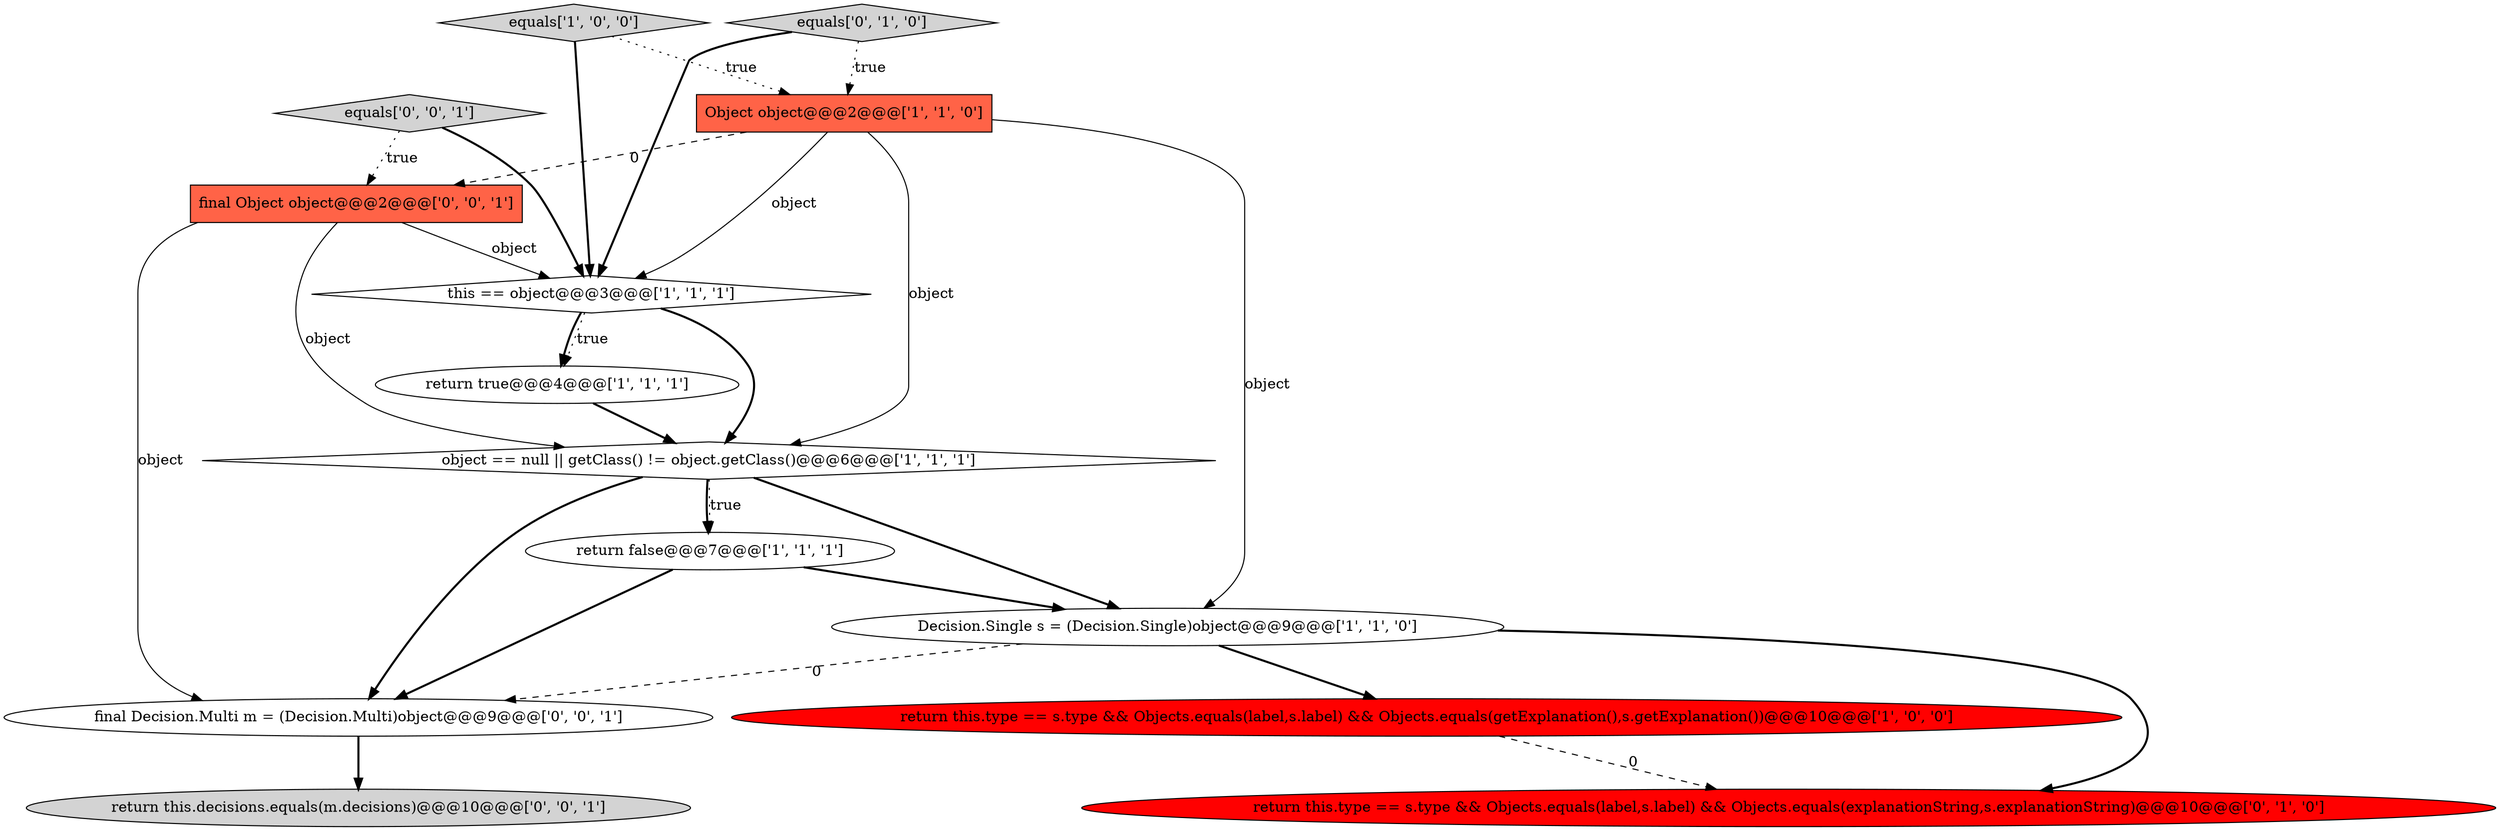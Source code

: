 digraph {
5 [style = filled, label = "equals['1', '0', '0']", fillcolor = lightgray, shape = diamond image = "AAA0AAABBB1BBB"];
2 [style = filled, label = "Decision.Single s = (Decision.Single)object@@@9@@@['1', '1', '0']", fillcolor = white, shape = ellipse image = "AAA0AAABBB1BBB"];
13 [style = filled, label = "return this.decisions.equals(m.decisions)@@@10@@@['0', '0', '1']", fillcolor = lightgray, shape = ellipse image = "AAA0AAABBB3BBB"];
3 [style = filled, label = "object == null || getClass() != object.getClass()@@@6@@@['1', '1', '1']", fillcolor = white, shape = diamond image = "AAA0AAABBB1BBB"];
0 [style = filled, label = "return false@@@7@@@['1', '1', '1']", fillcolor = white, shape = ellipse image = "AAA0AAABBB1BBB"];
6 [style = filled, label = "return true@@@4@@@['1', '1', '1']", fillcolor = white, shape = ellipse image = "AAA0AAABBB1BBB"];
8 [style = filled, label = "return this.type == s.type && Objects.equals(label,s.label) && Objects.equals(explanationString,s.explanationString)@@@10@@@['0', '1', '0']", fillcolor = red, shape = ellipse image = "AAA1AAABBB2BBB"];
12 [style = filled, label = "equals['0', '0', '1']", fillcolor = lightgray, shape = diamond image = "AAA0AAABBB3BBB"];
11 [style = filled, label = "final Object object@@@2@@@['0', '0', '1']", fillcolor = tomato, shape = box image = "AAA0AAABBB3BBB"];
9 [style = filled, label = "equals['0', '1', '0']", fillcolor = lightgray, shape = diamond image = "AAA0AAABBB2BBB"];
7 [style = filled, label = "Object object@@@2@@@['1', '1', '0']", fillcolor = tomato, shape = box image = "AAA0AAABBB1BBB"];
10 [style = filled, label = "final Decision.Multi m = (Decision.Multi)object@@@9@@@['0', '0', '1']", fillcolor = white, shape = ellipse image = "AAA0AAABBB3BBB"];
1 [style = filled, label = "return this.type == s.type && Objects.equals(label,s.label) && Objects.equals(getExplanation(),s.getExplanation())@@@10@@@['1', '0', '0']", fillcolor = red, shape = ellipse image = "AAA1AAABBB1BBB"];
4 [style = filled, label = "this == object@@@3@@@['1', '1', '1']", fillcolor = white, shape = diamond image = "AAA0AAABBB1BBB"];
4->6 [style = dotted, label="true"];
6->3 [style = bold, label=""];
4->3 [style = bold, label=""];
4->6 [style = bold, label=""];
2->1 [style = bold, label=""];
9->4 [style = bold, label=""];
0->2 [style = bold, label=""];
11->3 [style = solid, label="object"];
7->3 [style = solid, label="object"];
7->11 [style = dashed, label="0"];
3->0 [style = bold, label=""];
2->10 [style = dashed, label="0"];
12->11 [style = dotted, label="true"];
3->10 [style = bold, label=""];
0->10 [style = bold, label=""];
3->2 [style = bold, label=""];
10->13 [style = bold, label=""];
12->4 [style = bold, label=""];
11->10 [style = solid, label="object"];
5->7 [style = dotted, label="true"];
5->4 [style = bold, label=""];
3->0 [style = dotted, label="true"];
1->8 [style = dashed, label="0"];
11->4 [style = solid, label="object"];
9->7 [style = dotted, label="true"];
7->2 [style = solid, label="object"];
2->8 [style = bold, label=""];
7->4 [style = solid, label="object"];
}
